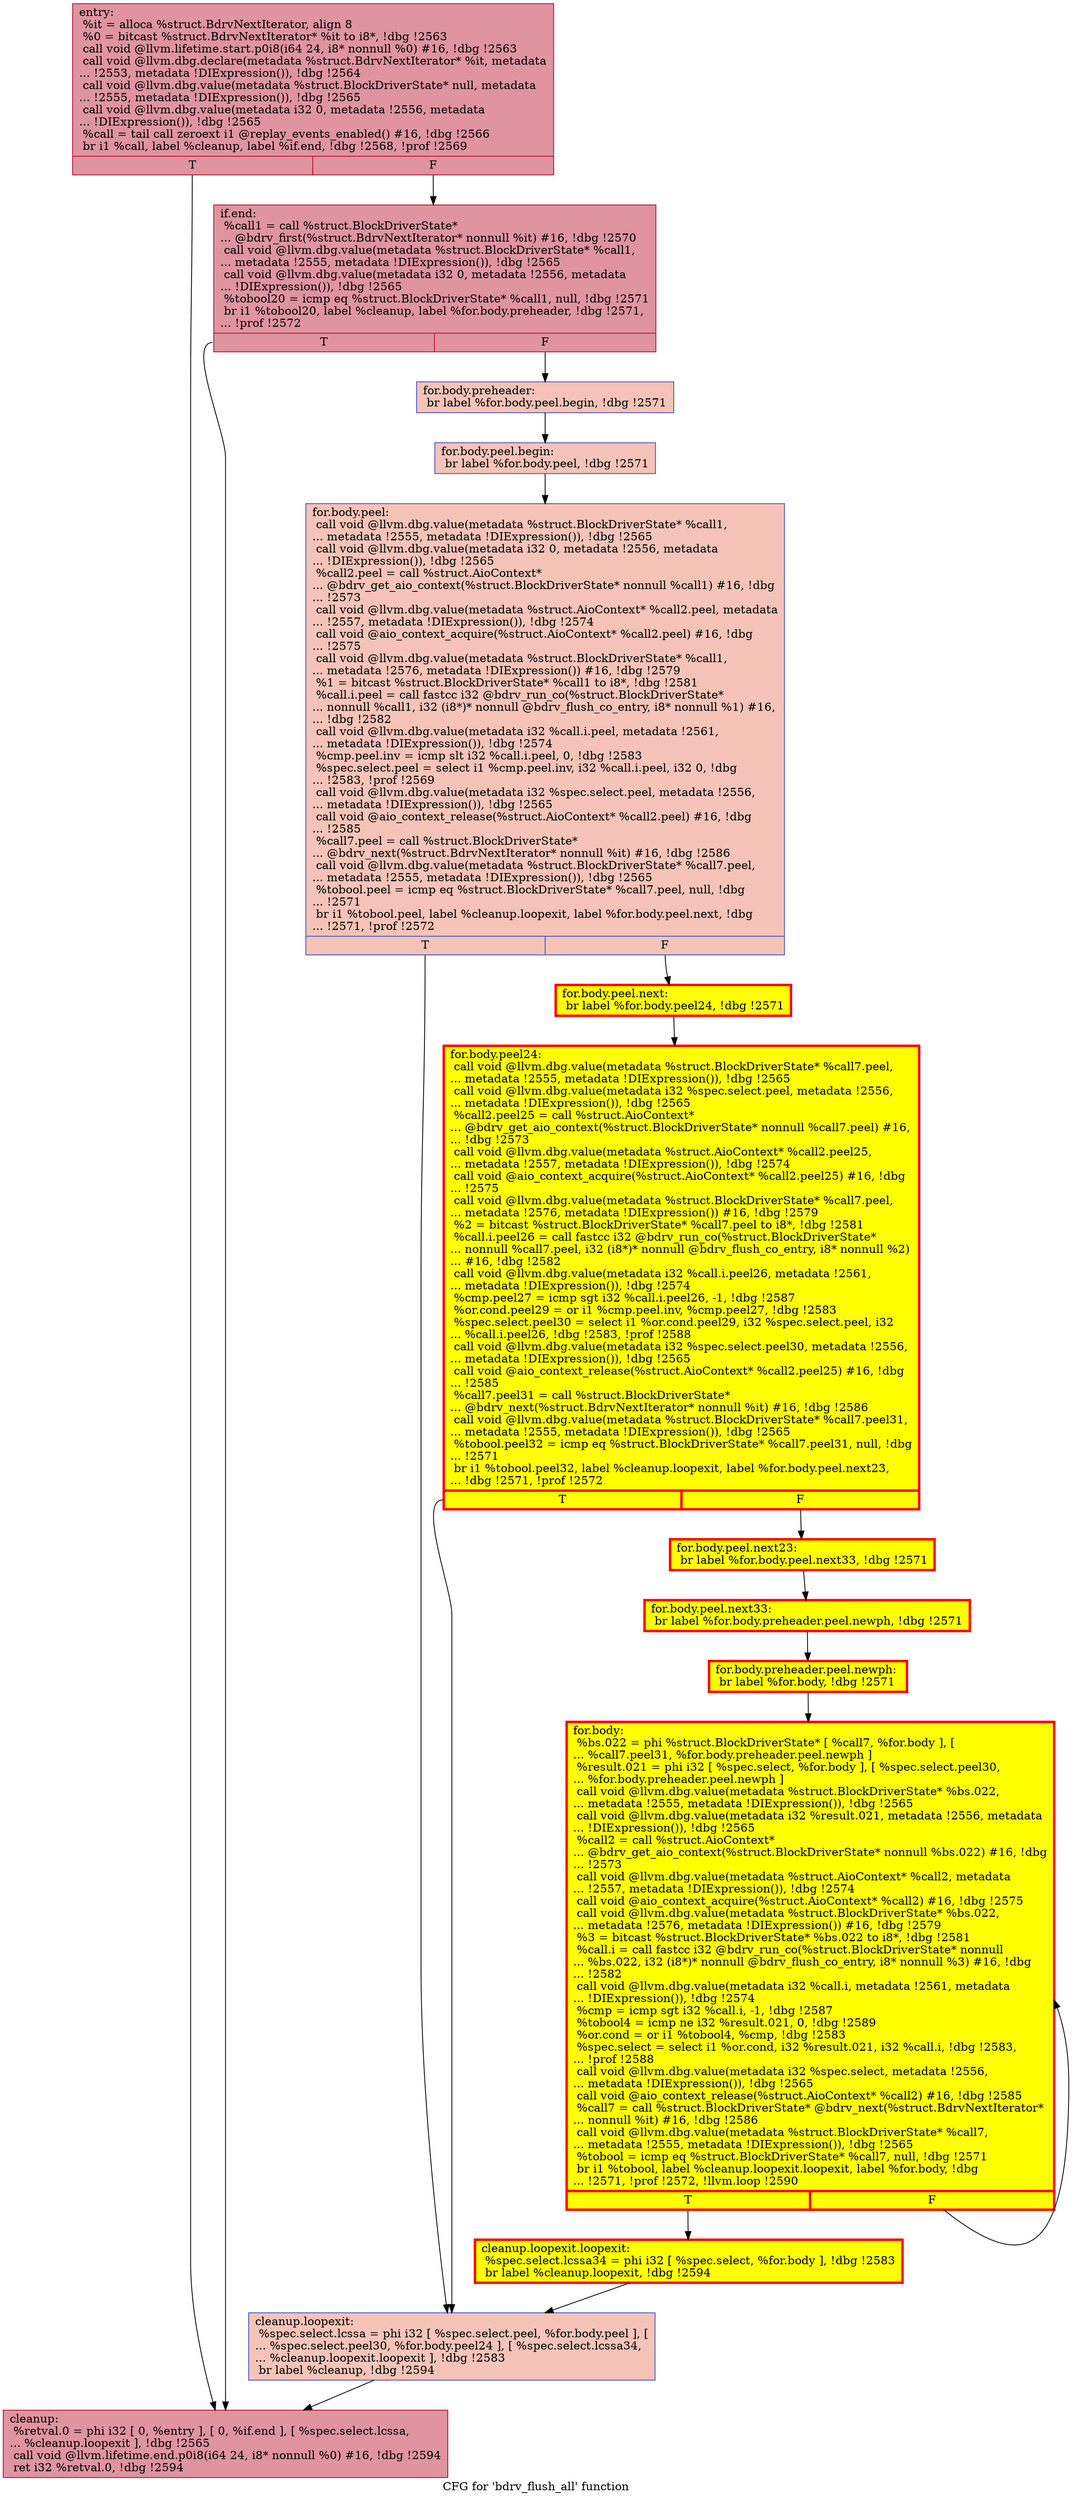 digraph "CFG for 'bdrv_flush_all' function" {
	label="CFG for 'bdrv_flush_all' function";

	Node0x55cda44062e0 [shape=record,color="#b70d28ff", style=filled, fillcolor="#b70d2870",label="{entry:\l  %it = alloca %struct.BdrvNextIterator, align 8\l  %0 = bitcast %struct.BdrvNextIterator* %it to i8*, !dbg !2563\l  call void @llvm.lifetime.start.p0i8(i64 24, i8* nonnull %0) #16, !dbg !2563\l  call void @llvm.dbg.declare(metadata %struct.BdrvNextIterator* %it, metadata\l... !2553, metadata !DIExpression()), !dbg !2564\l  call void @llvm.dbg.value(metadata %struct.BlockDriverState* null, metadata\l... !2555, metadata !DIExpression()), !dbg !2565\l  call void @llvm.dbg.value(metadata i32 0, metadata !2556, metadata\l... !DIExpression()), !dbg !2565\l  %call = tail call zeroext i1 @replay_events_enabled() #16, !dbg !2566\l  br i1 %call, label %cleanup, label %if.end, !dbg !2568, !prof !2569\l|{<s0>T|<s1>F}}"];
	Node0x55cda44062e0:s0 -> Node0x55cda44121b0;
	Node0x55cda44062e0:s1 -> Node0x55cda4411c70;
	Node0x55cda4411c70 [shape=record,color="#b70d28ff", style=filled, fillcolor="#b70d2870",label="{if.end:                                           \l  %call1 = call %struct.BlockDriverState*\l... @bdrv_first(%struct.BdrvNextIterator* nonnull %it) #16, !dbg !2570\l  call void @llvm.dbg.value(metadata %struct.BlockDriverState* %call1,\l... metadata !2555, metadata !DIExpression()), !dbg !2565\l  call void @llvm.dbg.value(metadata i32 0, metadata !2556, metadata\l... !DIExpression()), !dbg !2565\l  %tobool20 = icmp eq %struct.BlockDriverState* %call1, null, !dbg !2571\l  br i1 %tobool20, label %cleanup, label %for.body.preheader, !dbg !2571,\l... !prof !2572\l|{<s0>T|<s1>F}}"];
	Node0x55cda4411c70:s0 -> Node0x55cda44121b0;
	Node0x55cda4411c70:s1 -> Node0x55cda4751ab0;
	Node0x55cda4751ab0 [shape=record,color="#3d50c3ff", style=filled, fillcolor="#e8765c70",label="{for.body.preheader:                               \l  br label %for.body.peel.begin, !dbg !2571\l}"];
	Node0x55cda4751ab0 -> Node0x55cda454fe30;
	Node0x55cda454fe30 [shape=record,color="#3d50c3ff", style=filled, fillcolor="#e8765c70",label="{for.body.peel.begin:                              \l  br label %for.body.peel, !dbg !2571\l}"];
	Node0x55cda454fe30 -> Node0x55cda4518c80;
	Node0x55cda4518c80 [shape=record,color="#3d50c3ff", style=filled, fillcolor="#e8765c70",label="{for.body.peel:                                    \l  call void @llvm.dbg.value(metadata %struct.BlockDriverState* %call1,\l... metadata !2555, metadata !DIExpression()), !dbg !2565\l  call void @llvm.dbg.value(metadata i32 0, metadata !2556, metadata\l... !DIExpression()), !dbg !2565\l  %call2.peel = call %struct.AioContext*\l... @bdrv_get_aio_context(%struct.BlockDriverState* nonnull %call1) #16, !dbg\l... !2573\l  call void @llvm.dbg.value(metadata %struct.AioContext* %call2.peel, metadata\l... !2557, metadata !DIExpression()), !dbg !2574\l  call void @aio_context_acquire(%struct.AioContext* %call2.peel) #16, !dbg\l... !2575\l  call void @llvm.dbg.value(metadata %struct.BlockDriverState* %call1,\l... metadata !2576, metadata !DIExpression()) #16, !dbg !2579\l  %1 = bitcast %struct.BlockDriverState* %call1 to i8*, !dbg !2581\l  %call.i.peel = call fastcc i32 @bdrv_run_co(%struct.BlockDriverState*\l... nonnull %call1, i32 (i8*)* nonnull @bdrv_flush_co_entry, i8* nonnull %1) #16,\l... !dbg !2582\l  call void @llvm.dbg.value(metadata i32 %call.i.peel, metadata !2561,\l... metadata !DIExpression()), !dbg !2574\l  %cmp.peel.inv = icmp slt i32 %call.i.peel, 0, !dbg !2583\l  %spec.select.peel = select i1 %cmp.peel.inv, i32 %call.i.peel, i32 0, !dbg\l... !2583, !prof !2569\l  call void @llvm.dbg.value(metadata i32 %spec.select.peel, metadata !2556,\l... metadata !DIExpression()), !dbg !2565\l  call void @aio_context_release(%struct.AioContext* %call2.peel) #16, !dbg\l... !2585\l  %call7.peel = call %struct.BlockDriverState*\l... @bdrv_next(%struct.BdrvNextIterator* nonnull %it) #16, !dbg !2586\l  call void @llvm.dbg.value(metadata %struct.BlockDriverState* %call7.peel,\l... metadata !2555, metadata !DIExpression()), !dbg !2565\l  %tobool.peel = icmp eq %struct.BlockDriverState* %call7.peel, null, !dbg\l... !2571\l  br i1 %tobool.peel, label %cleanup.loopexit, label %for.body.peel.next, !dbg\l... !2571, !prof !2572\l|{<s0>T|<s1>F}}"];
	Node0x55cda4518c80:s0 -> Node0x55cda4753970;
	Node0x55cda4518c80:s1 -> Node0x55cda4518a20;
	Node0x55cda4518a20 [shape=record,penwidth=3.0, style="filled", color="red", fillcolor="yellow",label="{for.body.peel.next:                               \l  br label %for.body.peel24, !dbg !2571\l}"];
	Node0x55cda4518a20 -> Node0x55cda466a6b0;
	Node0x55cda466a6b0 [shape=record,penwidth=3.0, style="filled", color="red", fillcolor="yellow",label="{for.body.peel24:                                  \l  call void @llvm.dbg.value(metadata %struct.BlockDriverState* %call7.peel,\l... metadata !2555, metadata !DIExpression()), !dbg !2565\l  call void @llvm.dbg.value(metadata i32 %spec.select.peel, metadata !2556,\l... metadata !DIExpression()), !dbg !2565\l  %call2.peel25 = call %struct.AioContext*\l... @bdrv_get_aio_context(%struct.BlockDriverState* nonnull %call7.peel) #16,\l... !dbg !2573\l  call void @llvm.dbg.value(metadata %struct.AioContext* %call2.peel25,\l... metadata !2557, metadata !DIExpression()), !dbg !2574\l  call void @aio_context_acquire(%struct.AioContext* %call2.peel25) #16, !dbg\l... !2575\l  call void @llvm.dbg.value(metadata %struct.BlockDriverState* %call7.peel,\l... metadata !2576, metadata !DIExpression()) #16, !dbg !2579\l  %2 = bitcast %struct.BlockDriverState* %call7.peel to i8*, !dbg !2581\l  %call.i.peel26 = call fastcc i32 @bdrv_run_co(%struct.BlockDriverState*\l... nonnull %call7.peel, i32 (i8*)* nonnull @bdrv_flush_co_entry, i8* nonnull %2)\l... #16, !dbg !2582\l  call void @llvm.dbg.value(metadata i32 %call.i.peel26, metadata !2561,\l... metadata !DIExpression()), !dbg !2574\l  %cmp.peel27 = icmp sgt i32 %call.i.peel26, -1, !dbg !2587\l  %or.cond.peel29 = or i1 %cmp.peel.inv, %cmp.peel27, !dbg !2583\l  %spec.select.peel30 = select i1 %or.cond.peel29, i32 %spec.select.peel, i32\l... %call.i.peel26, !dbg !2583, !prof !2588\l  call void @llvm.dbg.value(metadata i32 %spec.select.peel30, metadata !2556,\l... metadata !DIExpression()), !dbg !2565\l  call void @aio_context_release(%struct.AioContext* %call2.peel25) #16, !dbg\l... !2585\l  %call7.peel31 = call %struct.BlockDriverState*\l... @bdrv_next(%struct.BdrvNextIterator* nonnull %it) #16, !dbg !2586\l  call void @llvm.dbg.value(metadata %struct.BlockDriverState* %call7.peel31,\l... metadata !2555, metadata !DIExpression()), !dbg !2565\l  %tobool.peel32 = icmp eq %struct.BlockDriverState* %call7.peel31, null, !dbg\l... !2571\l  br i1 %tobool.peel32, label %cleanup.loopexit, label %for.body.peel.next23,\l... !dbg !2571, !prof !2572\l|{<s0>T|<s1>F}}"];
	Node0x55cda466a6b0:s0 -> Node0x55cda4753970;
	Node0x55cda466a6b0:s1 -> Node0x55cda45afbc0;
	Node0x55cda45afbc0 [shape=record,penwidth=3.0, style="filled", color="red", fillcolor="yellow",label="{for.body.peel.next23:                             \l  br label %for.body.peel.next33, !dbg !2571\l}"];
	Node0x55cda45afbc0 -> Node0x55cda4881840;
	Node0x55cda4881840 [shape=record,penwidth=3.0, style="filled", color="red", fillcolor="yellow",label="{for.body.peel.next33:                             \l  br label %for.body.preheader.peel.newph, !dbg !2571\l}"];
	Node0x55cda4881840 -> Node0x55cda4751b00;
	Node0x55cda4751b00 [shape=record,penwidth=3.0, style="filled", color="red", fillcolor="yellow",label="{for.body.preheader.peel.newph:                    \l  br label %for.body, !dbg !2571\l}"];
	Node0x55cda4751b00 -> Node0x55cda4413200;
	Node0x55cda4413200 [shape=record,penwidth=3.0, style="filled", color="red", fillcolor="yellow",label="{for.body:                                         \l  %bs.022 = phi %struct.BlockDriverState* [ %call7, %for.body ], [\l... %call7.peel31, %for.body.preheader.peel.newph ]\l  %result.021 = phi i32 [ %spec.select, %for.body ], [ %spec.select.peel30,\l... %for.body.preheader.peel.newph ]\l  call void @llvm.dbg.value(metadata %struct.BlockDriverState* %bs.022,\l... metadata !2555, metadata !DIExpression()), !dbg !2565\l  call void @llvm.dbg.value(metadata i32 %result.021, metadata !2556, metadata\l... !DIExpression()), !dbg !2565\l  %call2 = call %struct.AioContext*\l... @bdrv_get_aio_context(%struct.BlockDriverState* nonnull %bs.022) #16, !dbg\l... !2573\l  call void @llvm.dbg.value(metadata %struct.AioContext* %call2, metadata\l... !2557, metadata !DIExpression()), !dbg !2574\l  call void @aio_context_acquire(%struct.AioContext* %call2) #16, !dbg !2575\l  call void @llvm.dbg.value(metadata %struct.BlockDriverState* %bs.022,\l... metadata !2576, metadata !DIExpression()) #16, !dbg !2579\l  %3 = bitcast %struct.BlockDriverState* %bs.022 to i8*, !dbg !2581\l  %call.i = call fastcc i32 @bdrv_run_co(%struct.BlockDriverState* nonnull\l... %bs.022, i32 (i8*)* nonnull @bdrv_flush_co_entry, i8* nonnull %3) #16, !dbg\l... !2582\l  call void @llvm.dbg.value(metadata i32 %call.i, metadata !2561, metadata\l... !DIExpression()), !dbg !2574\l  %cmp = icmp sgt i32 %call.i, -1, !dbg !2587\l  %tobool4 = icmp ne i32 %result.021, 0, !dbg !2589\l  %or.cond = or i1 %tobool4, %cmp, !dbg !2583\l  %spec.select = select i1 %or.cond, i32 %result.021, i32 %call.i, !dbg !2583,\l... !prof !2588\l  call void @llvm.dbg.value(metadata i32 %spec.select, metadata !2556,\l... metadata !DIExpression()), !dbg !2565\l  call void @aio_context_release(%struct.AioContext* %call2) #16, !dbg !2585\l  %call7 = call %struct.BlockDriverState* @bdrv_next(%struct.BdrvNextIterator*\l... nonnull %it) #16, !dbg !2586\l  call void @llvm.dbg.value(metadata %struct.BlockDriverState* %call7,\l... metadata !2555, metadata !DIExpression()), !dbg !2565\l  %tobool = icmp eq %struct.BlockDriverState* %call7, null, !dbg !2571\l  br i1 %tobool, label %cleanup.loopexit.loopexit, label %for.body, !dbg\l... !2571, !prof !2572, !llvm.loop !2590\l|{<s0>T|<s1>F}}"];
	Node0x55cda4413200:s0 -> Node0x55cda47537c0;
	Node0x55cda4413200:s1 -> Node0x55cda4413200;
	Node0x55cda47537c0 [shape=record,penwidth=3.0, style="filled", color="red", fillcolor="yellow",label="{cleanup.loopexit.loopexit:                        \l  %spec.select.lcssa34 = phi i32 [ %spec.select, %for.body ], !dbg !2583\l  br label %cleanup.loopexit, !dbg !2594\l}"];
	Node0x55cda47537c0 -> Node0x55cda4753970;
	Node0x55cda4753970 [shape=record,color="#3d50c3ff", style=filled, fillcolor="#e8765c70",label="{cleanup.loopexit:                                 \l  %spec.select.lcssa = phi i32 [ %spec.select.peel, %for.body.peel ], [\l... %spec.select.peel30, %for.body.peel24 ], [ %spec.select.lcssa34,\l... %cleanup.loopexit.loopexit ], !dbg !2583\l  br label %cleanup, !dbg !2594\l}"];
	Node0x55cda4753970 -> Node0x55cda44121b0;
	Node0x55cda44121b0 [shape=record,color="#b70d28ff", style=filled, fillcolor="#b70d2870",label="{cleanup:                                          \l  %retval.0 = phi i32 [ 0, %entry ], [ 0, %if.end ], [ %spec.select.lcssa,\l... %cleanup.loopexit ], !dbg !2565\l  call void @llvm.lifetime.end.p0i8(i64 24, i8* nonnull %0) #16, !dbg !2594\l  ret i32 %retval.0, !dbg !2594\l}"];
}

